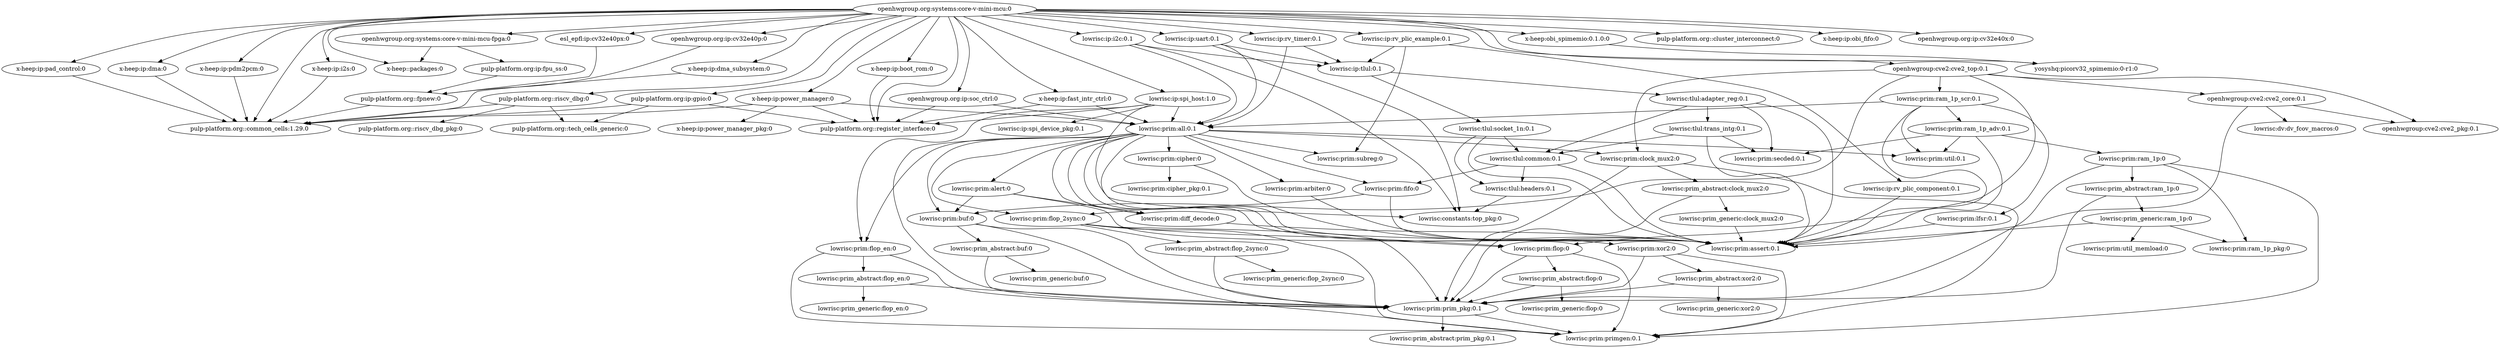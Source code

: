 digraph dependencies {
"openhwgroup.org:systems:core-v-mini-mcu:0"->"pulp-platform.org::common_cells:1.29.0"
"openhwgroup.org:systems:core-v-mini-mcu:0"->"yosyshq:picorv32_spimemio:0-r1:0"
"openhwgroup.org:systems:core-v-mini-mcu:0"->"lowrisc:ip:rv_timer:0.1"
"openhwgroup.org:systems:core-v-mini-mcu:0"->"x-heep:ip:power_manager:0"
"openhwgroup.org:systems:core-v-mini-mcu:0"->"lowrisc:ip:rv_plic_example:0.1"
"openhwgroup.org:systems:core-v-mini-mcu:0"->"x-heep::packages:0"
"openhwgroup.org:systems:core-v-mini-mcu:0"->"pulp-platform.org::register_interface:0"
"openhwgroup.org:systems:core-v-mini-mcu:0"->"openhwgroup.org:ip:soc_ctrl:0"
"openhwgroup.org:systems:core-v-mini-mcu:0"->"openhwgroup:cve2:cve2_top:0.1"
"openhwgroup.org:systems:core-v-mini-mcu:0"->"esl_epfl:ip:cv32e40px:0"
"openhwgroup.org:systems:core-v-mini-mcu:0"->"pulp-platform.org::cluster_interconnect:0"
"openhwgroup.org:systems:core-v-mini-mcu:0"->"x-heep:ip:i2s:0"
"openhwgroup.org:systems:core-v-mini-mcu:0"->"lowrisc:ip:uart:0.1"
"openhwgroup.org:systems:core-v-mini-mcu:0"->"lowrisc:ip:i2c:0.1"
"openhwgroup.org:systems:core-v-mini-mcu:0"->"pulp-platform.org:ip:gpio:0"
"openhwgroup.org:systems:core-v-mini-mcu:0"->"x-heep:ip:dma_subsystem:0"
"openhwgroup.org:systems:core-v-mini-mcu:0"->"openhwgroup.org:ip:cv32e40p:0"
"openhwgroup.org:systems:core-v-mini-mcu:0"->"lowrisc:ip:spi_host:1.0"
"openhwgroup.org:systems:core-v-mini-mcu:0"->"openhwgroup.org:systems:core-v-mini-mcu-fpga:0"
"openhwgroup.org:systems:core-v-mini-mcu:0"->"x-heep:ip:obi_fifo:0"
"openhwgroup.org:systems:core-v-mini-mcu:0"->"x-heep:ip:pad_control:0"
"openhwgroup.org:systems:core-v-mini-mcu:0"->"openhwgroup.org:ip:cv32e40x:0"
"openhwgroup.org:systems:core-v-mini-mcu:0"->"pulp-platform.org::riscv_dbg:0"
"openhwgroup.org:systems:core-v-mini-mcu:0"->"x-heep:ip:fast_intr_ctrl:0"
"openhwgroup.org:systems:core-v-mini-mcu:0"->"x-heep:ip:dma:0"
"openhwgroup.org:systems:core-v-mini-mcu:0"->"x-heep:ip:boot_rom:0"
"openhwgroup.org:systems:core-v-mini-mcu:0"->"x-heep:obi_spimemio:0.1.0:0"
"openhwgroup.org:systems:core-v-mini-mcu:0"->"x-heep:ip:pdm2pcm:0"
"openhwgroup.org:systems:core-v-mini-mcu-fpga:0"->"pulp-platform.org:ip:fpu_ss:0"
"openhwgroup.org:systems:core-v-mini-mcu-fpga:0"->"x-heep::packages:0"
"pulp-platform.org:ip:fpu_ss:0"->"pulp-platform.org::fpnew:0"
"pulp-platform.org::fpnew:0"->"pulp-platform.org::common_cells:1.29.0"
"x-heep:ip:pad_control:0"->"pulp-platform.org::common_cells:1.29.0"
"x-heep:ip:pdm2pcm:0"->"pulp-platform.org::common_cells:1.29.0"
"x-heep:ip:fast_intr_ctrl:0"->"lowrisc:prim:all:0.1"
"x-heep:ip:fast_intr_ctrl:0"->"pulp-platform.org::register_interface:0"
"lowrisc:prim:all:0.1"->"lowrisc:prim:fifo:0"
"lowrisc:prim:all:0.1"->"lowrisc:prim:diff_decode:0"
"lowrisc:prim:all:0.1"->"lowrisc:prim:alert:0"
"lowrisc:prim:all:0.1"->"lowrisc:prim:clock_mux2:0"
"lowrisc:prim:all:0.1"->"lowrisc:prim:util:0.1"
"lowrisc:prim:all:0.1"->"lowrisc:prim:prim_pkg:0.1"
"lowrisc:prim:all:0.1"->"lowrisc:prim:cipher:0"
"lowrisc:prim:all:0.1"->"lowrisc:prim:arbiter:0"
"lowrisc:prim:all:0.1"->"lowrisc:prim:assert:0.1"
"lowrisc:prim:all:0.1"->"lowrisc:prim:flop:0"
"lowrisc:prim:all:0.1"->"lowrisc:prim:buf:0"
"lowrisc:prim:all:0.1"->"lowrisc:prim:flop_2sync:0"
"lowrisc:prim:all:0.1"->"lowrisc:prim:flop_en:0"
"lowrisc:prim:all:0.1"->"lowrisc:prim:subreg:0"
"lowrisc:prim:all:0.1"->"lowrisc:prim:xor2:0"
"lowrisc:prim:xor2:0"->"lowrisc:prim_abstract:xor2:0"
"lowrisc:prim:xor2:0"->"lowrisc:prim:prim_pkg:0.1"
"lowrisc:prim:xor2:0"->"lowrisc:prim:primgen:0.1"
"lowrisc:prim_abstract:xor2:0"->"lowrisc:prim:prim_pkg:0.1"
"lowrisc:prim_abstract:xor2:0"->"lowrisc:prim_generic:xor2:0"
"lowrisc:prim:cipher:0"->"lowrisc:prim:cipher_pkg:0.1"
"lowrisc:prim:cipher:0"->"lowrisc:prim:assert:0.1"
"lowrisc:prim:alert:0"->"lowrisc:prim:buf:0"
"lowrisc:prim:alert:0"->"lowrisc:prim:assert:0.1"
"lowrisc:prim:alert:0"->"lowrisc:prim:diff_decode:0"
"lowrisc:prim:fifo:0"->"lowrisc:prim:flop_2sync:0"
"lowrisc:prim:fifo:0"->"lowrisc:prim:assert:0.1"
"lowrisc:prim:arbiter:0"->"lowrisc:prim:assert:0.1"
"lowrisc:prim:flop_2sync:0"->"lowrisc:prim:prim_pkg:0.1"
"lowrisc:prim:flop_2sync:0"->"lowrisc:prim:flop:0"
"lowrisc:prim:flop_2sync:0"->"lowrisc:prim_abstract:flop_2sync:0"
"lowrisc:prim:flop_2sync:0"->"lowrisc:prim:primgen:0.1"
"lowrisc:prim_abstract:flop_2sync:0"->"lowrisc:prim_generic:flop_2sync:0"
"lowrisc:prim_abstract:flop_2sync:0"->"lowrisc:prim:prim_pkg:0.1"
"lowrisc:prim:flop_en:0"->"lowrisc:prim_abstract:flop_en:0"
"lowrisc:prim:flop_en:0"->"lowrisc:prim:prim_pkg:0.1"
"lowrisc:prim:flop_en:0"->"lowrisc:prim:primgen:0.1"
"lowrisc:prim_abstract:flop_en:0"->"lowrisc:prim_generic:flop_en:0"
"lowrisc:prim_abstract:flop_en:0"->"lowrisc:prim:prim_pkg:0.1"
"lowrisc:prim:flop:0"->"lowrisc:prim:prim_pkg:0.1"
"lowrisc:prim:flop:0"->"lowrisc:prim_abstract:flop:0"
"lowrisc:prim:flop:0"->"lowrisc:prim:primgen:0.1"
"lowrisc:prim_abstract:flop:0"->"lowrisc:prim:prim_pkg:0.1"
"lowrisc:prim_abstract:flop:0"->"lowrisc:prim_generic:flop:0"
"lowrisc:prim:buf:0"->"lowrisc:prim_abstract:buf:0"
"lowrisc:prim:buf:0"->"lowrisc:prim:prim_pkg:0.1"
"lowrisc:prim:buf:0"->"lowrisc:prim:primgen:0.1"
"lowrisc:prim_abstract:buf:0"->"lowrisc:prim:prim_pkg:0.1"
"lowrisc:prim_abstract:buf:0"->"lowrisc:prim_generic:buf:0"
"lowrisc:prim:clock_mux2:0"->"lowrisc:prim_abstract:clock_mux2:0"
"lowrisc:prim:clock_mux2:0"->"lowrisc:prim:prim_pkg:0.1"
"lowrisc:prim:clock_mux2:0"->"lowrisc:prim:primgen:0.1"
"lowrisc:prim_abstract:clock_mux2:0"->"lowrisc:prim_generic:clock_mux2:0"
"lowrisc:prim_abstract:clock_mux2:0"->"lowrisc:prim:prim_pkg:0.1"
"lowrisc:prim_generic:clock_mux2:0"->"lowrisc:prim:assert:0.1"
"lowrisc:prim:prim_pkg:0.1"->"lowrisc:prim_abstract:prim_pkg:0.1"
"lowrisc:prim:prim_pkg:0.1"->"lowrisc:prim:primgen:0.1"
"lowrisc:prim:diff_decode:0"->"lowrisc:prim:assert:0.1"
"x-heep:ip:power_manager:0"->"pulp-platform.org::common_cells:1.29.0"
"x-heep:ip:power_manager:0"->"lowrisc:prim:all:0.1"
"x-heep:ip:power_manager:0"->"x-heep:ip:power_manager_pkg:0"
"x-heep:ip:power_manager:0"->"pulp-platform.org::register_interface:0"
"x-heep:ip:i2s:0"->"pulp-platform.org::common_cells:1.29.0"
"x-heep:ip:dma_subsystem:0"->"pulp-platform.org::common_cells:1.29.0"
"x-heep:ip:dma:0"->"pulp-platform.org::common_cells:1.29.0"
"x-heep:ip:boot_rom:0"->"pulp-platform.org::register_interface:0"
"x-heep:obi_spimemio:0.1.0:0"->"yosyshq:picorv32_spimemio:0-r1:0"
"lowrisc:ip:i2c:0.1"->"lowrisc:constants:top_pkg:0"
"lowrisc:ip:i2c:0.1"->"lowrisc:prim:all:0.1"
"lowrisc:ip:i2c:0.1"->"lowrisc:ip:tlul:0.1"
"lowrisc:ip:tlul:0.1"->"lowrisc:tlul:socket_1n:0.1"
"lowrisc:ip:tlul:0.1"->"lowrisc:tlul:adapter_reg:0.1"
"lowrisc:tlul:adapter_reg:0.1"->"lowrisc:prim:secded:0.1"
"lowrisc:tlul:adapter_reg:0.1"->"lowrisc:tlul:trans_intg:0.1"
"lowrisc:tlul:adapter_reg:0.1"->"lowrisc:tlul:common:0.1"
"lowrisc:tlul:adapter_reg:0.1"->"lowrisc:prim:assert:0.1"
"lowrisc:tlul:trans_intg:0.1"->"lowrisc:prim:secded:0.1"
"lowrisc:tlul:trans_intg:0.1"->"lowrisc:tlul:common:0.1"
"lowrisc:tlul:trans_intg:0.1"->"lowrisc:prim:assert:0.1"
"lowrisc:tlul:common:0.1"->"lowrisc:prim:fifo:0"
"lowrisc:tlul:common:0.1"->"lowrisc:tlul:headers:0.1"
"lowrisc:tlul:common:0.1"->"lowrisc:prim:assert:0.1"
"lowrisc:tlul:headers:0.1"->"lowrisc:constants:top_pkg:0"
"lowrisc:tlul:socket_1n:0.1"->"lowrisc:tlul:common:0.1"
"lowrisc:tlul:socket_1n:0.1"->"lowrisc:tlul:headers:0.1"
"lowrisc:tlul:socket_1n:0.1"->"lowrisc:prim:assert:0.1"
"lowrisc:ip:spi_host:1.0"->"lowrisc:ip:spi_device_pkg:0.1"
"lowrisc:ip:spi_host:1.0"->"lowrisc:constants:top_pkg:0"
"lowrisc:ip:spi_host:1.0"->"lowrisc:prim:all:0.1"
"lowrisc:ip:spi_host:1.0"->"lowrisc:prim:flop_en:0"
"lowrisc:ip:spi_host:1.0"->"pulp-platform.org::register_interface:0"
"lowrisc:ip:rv_timer:0.1"->"lowrisc:prim:all:0.1"
"lowrisc:ip:rv_timer:0.1"->"lowrisc:ip:tlul:0.1"
"lowrisc:ip:rv_plic_example:0.1"->"lowrisc:ip:rv_plic_component:0.1"
"lowrisc:ip:rv_plic_example:0.1"->"lowrisc:ip:tlul:0.1"
"lowrisc:ip:rv_plic_example:0.1"->"lowrisc:prim:subreg:0"
"lowrisc:ip:rv_plic_component:0.1"->"lowrisc:prim:assert:0.1"
"lowrisc:ip:uart:0.1"->"lowrisc:constants:top_pkg:0"
"lowrisc:ip:uart:0.1"->"lowrisc:prim:all:0.1"
"lowrisc:ip:uart:0.1"->"lowrisc:ip:tlul:0.1"
"openhwgroup.org:ip:soc_ctrl:0"->"lowrisc:prim:all:0.1"
"openhwgroup.org:ip:soc_ctrl:0"->"pulp-platform.org::register_interface:0"
"pulp-platform.org::riscv_dbg:0"->"pulp-platform.org::common_cells:1.29.0"
"pulp-platform.org::riscv_dbg:0"->"pulp-platform.org::riscv_dbg_pkg:0"
"pulp-platform.org::riscv_dbg:0"->"pulp-platform.org::tech_cells_generic:0"
"pulp-platform.org:ip:gpio:0"->"pulp-platform.org::common_cells:1.29.0"
"pulp-platform.org:ip:gpio:0"->"pulp-platform.org::tech_cells_generic:0"
"pulp-platform.org:ip:gpio:0"->"pulp-platform.org::register_interface:0"
"esl_epfl:ip:cv32e40px:0"->"pulp-platform.org::fpnew:0"
"openhwgroup:cve2:cve2_top:0.1"->"lowrisc:prim:ram_1p_scr:0.1"
"openhwgroup:cve2:cve2_top:0.1"->"openhwgroup:cve2:cve2_core:0.1"
"openhwgroup:cve2:cve2_top:0.1"->"lowrisc:prim:clock_mux2:0"
"openhwgroup:cve2:cve2_top:0.1"->"openhwgroup:cve2:cve2_pkg:0.1"
"openhwgroup:cve2:cve2_top:0.1"->"lowrisc:prim:flop:0"
"openhwgroup:cve2:cve2_top:0.1"->"lowrisc:prim:buf:0"
"lowrisc:prim:ram_1p_scr:0.1"->"lowrisc:prim:ram_1p_adv:0.1"
"lowrisc:prim:ram_1p_scr:0.1"->"lowrisc:prim:util:0.1"
"lowrisc:prim:ram_1p_scr:0.1"->"lowrisc:prim:all:0.1"
"lowrisc:prim:ram_1p_scr:0.1"->"lowrisc:prim:lfsr:0.1"
"lowrisc:prim:ram_1p_scr:0.1"->"lowrisc:prim:assert:0.1"
"lowrisc:prim:lfsr:0.1"->"lowrisc:prim:assert:0.1"
"lowrisc:prim:ram_1p_adv:0.1"->"lowrisc:prim:util:0.1"
"lowrisc:prim:ram_1p_adv:0.1"->"lowrisc:prim:secded:0.1"
"lowrisc:prim:ram_1p_adv:0.1"->"lowrisc:prim:assert:0.1"
"lowrisc:prim:ram_1p_adv:0.1"->"lowrisc:prim:ram_1p:0"
"lowrisc:prim:ram_1p:0"->"lowrisc:prim:ram_1p_pkg:0"
"lowrisc:prim:ram_1p:0"->"lowrisc:prim_abstract:ram_1p:0"
"lowrisc:prim:ram_1p:0"->"lowrisc:prim:prim_pkg:0.1"
"lowrisc:prim:ram_1p:0"->"lowrisc:prim:primgen:0.1"
"lowrisc:prim_abstract:ram_1p:0"->"lowrisc:prim:prim_pkg:0.1"
"lowrisc:prim_abstract:ram_1p:0"->"lowrisc:prim_generic:ram_1p:0"
"lowrisc:prim_generic:ram_1p:0"->"lowrisc:prim:ram_1p_pkg:0"
"lowrisc:prim_generic:ram_1p:0"->"lowrisc:prim:util_memload:0"
"lowrisc:prim_generic:ram_1p:0"->"lowrisc:prim:assert:0.1"
"openhwgroup:cve2:cve2_core:0.1"->"openhwgroup:cve2:cve2_pkg:0.1"
"openhwgroup:cve2:cve2_core:0.1"->"lowrisc:prim:assert:0.1"
"openhwgroup:cve2:cve2_core:0.1"->"lowrisc:dv:dv_fcov_macros:0"
"openhwgroup.org:ip:cv32e40p:0"->"pulp-platform.org::fpnew:0"
}
